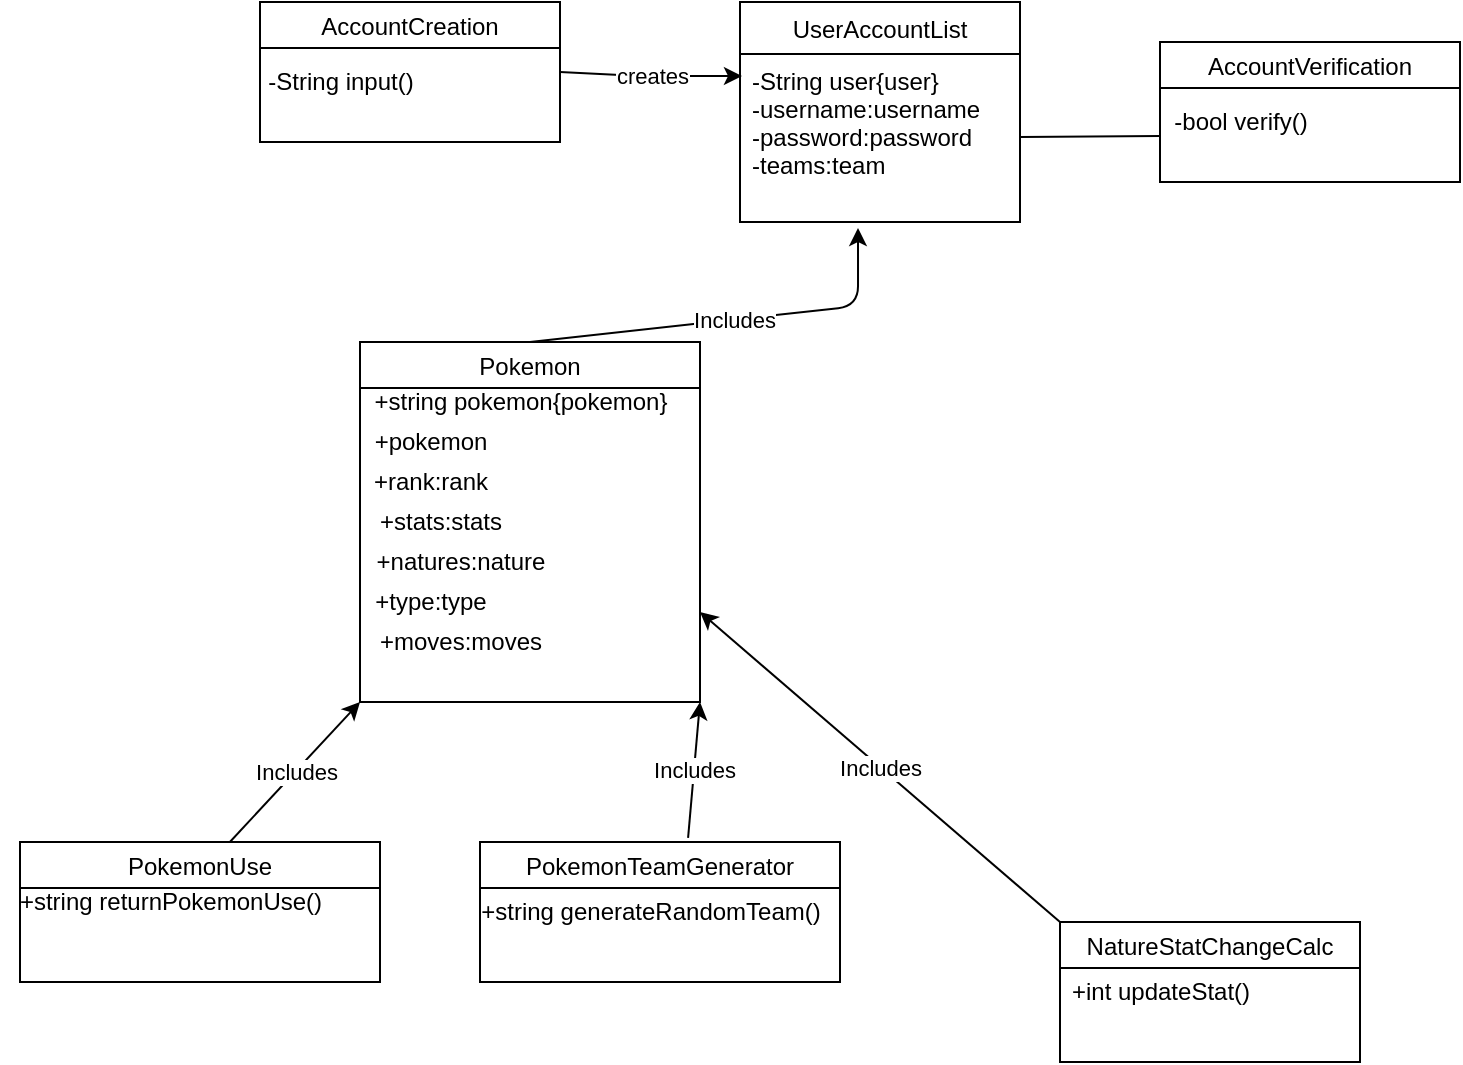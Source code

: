 <mxfile version="14.7.6" type="device"><diagram id="kEZD6PVhXMwkN99oWOnN" name="Page-1"><mxGraphModel dx="1422" dy="705" grid="1" gridSize="10" guides="1" tooltips="1" connect="1" arrows="1" fold="1" page="1" pageScale="1" pageWidth="850" pageHeight="1100" math="0" shadow="0"><root><mxCell id="0"/><mxCell id="1" parent="0"/><mxCell id="718t4ri7ZaoRVCG6g7z5-1" value="UserAccountList" style="swimlane;fontStyle=0;childLayout=stackLayout;horizontal=1;startSize=26;fillColor=none;horizontalStack=0;resizeParent=1;resizeParentMax=0;resizeLast=0;collapsible=1;marginBottom=0;" parent="1" vertex="1"><mxGeometry x="370" y="20" width="140" height="110" as="geometry"/></mxCell><mxCell id="718t4ri7ZaoRVCG6g7z5-2" value="-String user{user}&#10;-username:username&#10;-password:password&#10;-teams:team" style="text;strokeColor=none;fillColor=none;align=left;verticalAlign=top;spacingLeft=4;spacingRight=4;overflow=hidden;rotatable=0;points=[[0,0.5],[1,0.5]];portConstraint=eastwest;" parent="718t4ri7ZaoRVCG6g7z5-1" vertex="1"><mxGeometry y="26" width="140" height="84" as="geometry"/></mxCell><mxCell id="718t4ri7ZaoRVCG6g7z5-5" value="AccountVerification" style="swimlane;fontStyle=0" parent="1" vertex="1"><mxGeometry x="580" y="40" width="150" height="70" as="geometry"/></mxCell><mxCell id="718t4ri7ZaoRVCG6g7z5-6" value="-bool verify()" style="text;html=1;align=center;verticalAlign=middle;resizable=0;points=[];autosize=1;strokeColor=none;" parent="718t4ri7ZaoRVCG6g7z5-5" vertex="1"><mxGeometry y="30" width="80" height="20" as="geometry"/></mxCell><mxCell id="718t4ri7ZaoRVCG6g7z5-7" value="AccountCreation" style="swimlane;fontStyle=0" parent="1" vertex="1"><mxGeometry x="130" y="20" width="150" height="70" as="geometry"/></mxCell><mxCell id="718t4ri7ZaoRVCG6g7z5-8" value="-String input()" style="text;html=1;align=center;verticalAlign=middle;resizable=0;points=[];autosize=1;strokeColor=none;" parent="718t4ri7ZaoRVCG6g7z5-7" vertex="1"><mxGeometry x="-5" y="30" width="90" height="20" as="geometry"/></mxCell><mxCell id="718t4ri7ZaoRVCG6g7z5-9" value="Pokemon" style="swimlane;fontStyle=0" parent="1" vertex="1"><mxGeometry x="180" y="190" width="170" height="180" as="geometry"/></mxCell><mxCell id="718t4ri7ZaoRVCG6g7z5-10" value="+string pokemon{pokemon}" style="text;html=1;align=center;verticalAlign=middle;resizable=0;points=[];autosize=1;strokeColor=none;" parent="718t4ri7ZaoRVCG6g7z5-9" vertex="1"><mxGeometry y="20" width="160" height="20" as="geometry"/></mxCell><mxCell id="718t4ri7ZaoRVCG6g7z5-12" value="+pokemon" style="text;html=1;align=center;verticalAlign=middle;resizable=0;points=[];autosize=1;strokeColor=none;" parent="718t4ri7ZaoRVCG6g7z5-9" vertex="1"><mxGeometry y="40" width="70" height="20" as="geometry"/></mxCell><mxCell id="718t4ri7ZaoRVCG6g7z5-13" value="+rank:rank" style="text;html=1;align=center;verticalAlign=middle;resizable=0;points=[];autosize=1;strokeColor=none;" parent="718t4ri7ZaoRVCG6g7z5-9" vertex="1"><mxGeometry y="60" width="70" height="20" as="geometry"/></mxCell><mxCell id="718t4ri7ZaoRVCG6g7z5-14" value="+stats:stats" style="text;html=1;align=center;verticalAlign=middle;resizable=0;points=[];autosize=1;strokeColor=none;" parent="718t4ri7ZaoRVCG6g7z5-9" vertex="1"><mxGeometry y="80" width="80" height="20" as="geometry"/></mxCell><mxCell id="718t4ri7ZaoRVCG6g7z5-15" value="+natures:nature" style="text;html=1;align=center;verticalAlign=middle;resizable=0;points=[];autosize=1;strokeColor=none;" parent="718t4ri7ZaoRVCG6g7z5-9" vertex="1"><mxGeometry y="100" width="100" height="20" as="geometry"/></mxCell><mxCell id="718t4ri7ZaoRVCG6g7z5-16" value="+type:type" style="text;html=1;align=center;verticalAlign=middle;resizable=0;points=[];autosize=1;strokeColor=none;" parent="718t4ri7ZaoRVCG6g7z5-9" vertex="1"><mxGeometry y="120" width="70" height="20" as="geometry"/></mxCell><mxCell id="718t4ri7ZaoRVCG6g7z5-17" value="+moves:moves" style="text;html=1;align=center;verticalAlign=middle;resizable=0;points=[];autosize=1;strokeColor=none;" parent="718t4ri7ZaoRVCG6g7z5-9" vertex="1"><mxGeometry y="140" width="100" height="20" as="geometry"/></mxCell><mxCell id="718t4ri7ZaoRVCG6g7z5-19" value="NatureStatChangeCalc" style="swimlane;fontStyle=0" parent="1" vertex="1"><mxGeometry x="530" y="480" width="150" height="70" as="geometry"/></mxCell><mxCell id="718t4ri7ZaoRVCG6g7z5-20" value="+int updateStat()" style="text;html=1;align=center;verticalAlign=middle;resizable=0;points=[];autosize=1;strokeColor=none;" parent="718t4ri7ZaoRVCG6g7z5-19" vertex="1"><mxGeometry y="25" width="100" height="20" as="geometry"/></mxCell><mxCell id="718t4ri7ZaoRVCG6g7z5-24" value="PokemonUse" style="swimlane;fontStyle=0" parent="1" vertex="1"><mxGeometry x="10" y="440" width="180" height="70" as="geometry"/></mxCell><mxCell id="718t4ri7ZaoRVCG6g7z5-25" value="+string returnPokemonUse()" style="text;html=1;align=center;verticalAlign=middle;resizable=0;points=[];autosize=1;strokeColor=none;" parent="718t4ri7ZaoRVCG6g7z5-24" vertex="1"><mxGeometry x="-10" y="20" width="170" height="20" as="geometry"/></mxCell><mxCell id="718t4ri7ZaoRVCG6g7z5-28" value="PokemonTeamGenerator" style="swimlane;fontStyle=0" parent="1" vertex="1"><mxGeometry x="240" y="440" width="180" height="70" as="geometry"/></mxCell><mxCell id="718t4ri7ZaoRVCG6g7z5-29" value="+string generateRandomTeam()" style="text;html=1;align=center;verticalAlign=middle;resizable=0;points=[];autosize=1;strokeColor=none;" parent="718t4ri7ZaoRVCG6g7z5-28" vertex="1"><mxGeometry x="-10" y="25" width="190" height="20" as="geometry"/></mxCell><mxCell id="718t4ri7ZaoRVCG6g7z5-31" value="" style="endArrow=classic;html=1;exitX=1;exitY=0.5;exitDx=0;exitDy=0;entryX=0.007;entryY=0.131;entryDx=0;entryDy=0;entryPerimeter=0;" parent="1" source="718t4ri7ZaoRVCG6g7z5-7" target="718t4ri7ZaoRVCG6g7z5-2" edge="1"><mxGeometry relative="1" as="geometry"><mxPoint x="290" y="64.5" as="sourcePoint"/><mxPoint x="390" y="64.5" as="targetPoint"/><Array as="points"><mxPoint x="320" y="57"/></Array></mxGeometry></mxCell><mxCell id="718t4ri7ZaoRVCG6g7z5-32" value="creates" style="edgeLabel;resizable=0;html=1;align=center;verticalAlign=middle;" parent="718t4ri7ZaoRVCG6g7z5-31" connectable="0" vertex="1"><mxGeometry relative="1" as="geometry"/></mxCell><mxCell id="718t4ri7ZaoRVCG6g7z5-35" value="" style="endArrow=none;html=1;entryX=0;entryY=0.85;entryDx=0;entryDy=0;entryPerimeter=0;" parent="1" source="718t4ri7ZaoRVCG6g7z5-2" target="718t4ri7ZaoRVCG6g7z5-6" edge="1"><mxGeometry width="50" height="50" relative="1" as="geometry"><mxPoint x="520" y="90" as="sourcePoint"/><mxPoint x="600" y="120" as="targetPoint"/><Array as="points"/></mxGeometry></mxCell><mxCell id="718t4ri7ZaoRVCG6g7z5-36" value="" style="endArrow=classic;html=1;exitX=0.5;exitY=0;exitDx=0;exitDy=0;" parent="1" source="718t4ri7ZaoRVCG6g7z5-9" edge="1"><mxGeometry relative="1" as="geometry"><mxPoint x="389.02" y="170" as="sourcePoint"/><mxPoint x="429" y="133" as="targetPoint"/><Array as="points"><mxPoint x="429.02" y="172"/></Array></mxGeometry></mxCell><mxCell id="718t4ri7ZaoRVCG6g7z5-37" value="Includes" style="edgeLabel;resizable=0;html=1;align=center;verticalAlign=middle;" parent="718t4ri7ZaoRVCG6g7z5-36" connectable="0" vertex="1"><mxGeometry relative="1" as="geometry"/></mxCell><mxCell id="718t4ri7ZaoRVCG6g7z5-42" value="" style="endArrow=classic;html=1;exitX=0.583;exitY=0;exitDx=0;exitDy=0;exitPerimeter=0;entryX=0;entryY=1;entryDx=0;entryDy=0;" parent="1" source="718t4ri7ZaoRVCG6g7z5-24" target="718t4ri7ZaoRVCG6g7z5-9" edge="1"><mxGeometry relative="1" as="geometry"><mxPoint x="198.98" y="353" as="sourcePoint"/><mxPoint x="1.01" y="230" as="targetPoint"/><Array as="points"/></mxGeometry></mxCell><mxCell id="718t4ri7ZaoRVCG6g7z5-43" value="Includes" style="edgeLabel;resizable=0;html=1;align=center;verticalAlign=middle;" parent="718t4ri7ZaoRVCG6g7z5-42" connectable="0" vertex="1"><mxGeometry relative="1" as="geometry"/></mxCell><mxCell id="718t4ri7ZaoRVCG6g7z5-44" value="" style="endArrow=classic;html=1;exitX=0.578;exitY=-0.029;exitDx=0;exitDy=0;exitPerimeter=0;entryX=1;entryY=1;entryDx=0;entryDy=0;" parent="1" source="718t4ri7ZaoRVCG6g7z5-28" target="718t4ri7ZaoRVCG6g7z5-9" edge="1"><mxGeometry relative="1" as="geometry"><mxPoint x="340" y="410" as="sourcePoint"/><mxPoint x="405.06" y="340" as="targetPoint"/><Array as="points"/></mxGeometry></mxCell><mxCell id="718t4ri7ZaoRVCG6g7z5-45" value="Includes" style="edgeLabel;resizable=0;html=1;align=center;verticalAlign=middle;" parent="718t4ri7ZaoRVCG6g7z5-44" connectable="0" vertex="1"><mxGeometry relative="1" as="geometry"/></mxCell><mxCell id="718t4ri7ZaoRVCG6g7z5-46" value="" style="endArrow=classic;html=1;exitX=0;exitY=0;exitDx=0;exitDy=0;entryX=1;entryY=0.75;entryDx=0;entryDy=0;" parent="1" source="718t4ri7ZaoRVCG6g7z5-19" target="718t4ri7ZaoRVCG6g7z5-9" edge="1"><mxGeometry relative="1" as="geometry"><mxPoint x="464.94" y="470" as="sourcePoint"/><mxPoint x="530" y="400" as="targetPoint"/><Array as="points"/></mxGeometry></mxCell><mxCell id="718t4ri7ZaoRVCG6g7z5-47" value="Includes" style="edgeLabel;resizable=0;html=1;align=center;verticalAlign=middle;" parent="718t4ri7ZaoRVCG6g7z5-46" connectable="0" vertex="1"><mxGeometry relative="1" as="geometry"/></mxCell></root></mxGraphModel></diagram></mxfile>